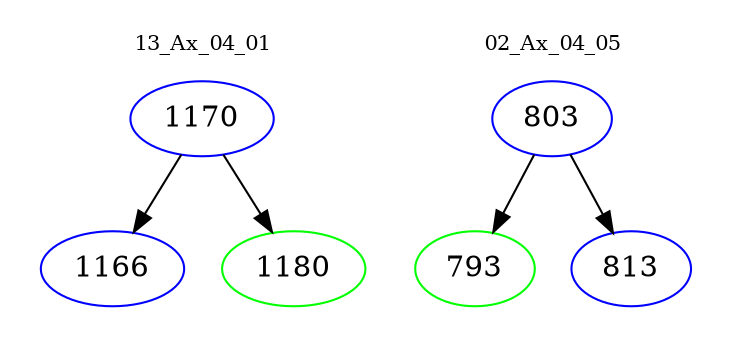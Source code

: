 digraph{
subgraph cluster_0 {
color = white
label = "13_Ax_04_01";
fontsize=10;
T0_1170 [label="1170", color="blue"]
T0_1170 -> T0_1166 [color="black"]
T0_1166 [label="1166", color="blue"]
T0_1170 -> T0_1180 [color="black"]
T0_1180 [label="1180", color="green"]
}
subgraph cluster_1 {
color = white
label = "02_Ax_04_05";
fontsize=10;
T1_803 [label="803", color="blue"]
T1_803 -> T1_793 [color="black"]
T1_793 [label="793", color="green"]
T1_803 -> T1_813 [color="black"]
T1_813 [label="813", color="blue"]
}
}

